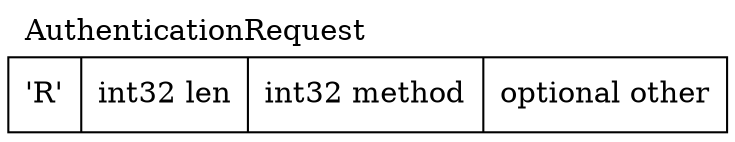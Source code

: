 graph AuthenticationRequest {
      label="AuthenticationRequest";
      labelloc=t;
      labeljust=l;
      node [shape=record];
      struct1 [label="'R'|int32 len|int32 method|optional other"];
}

